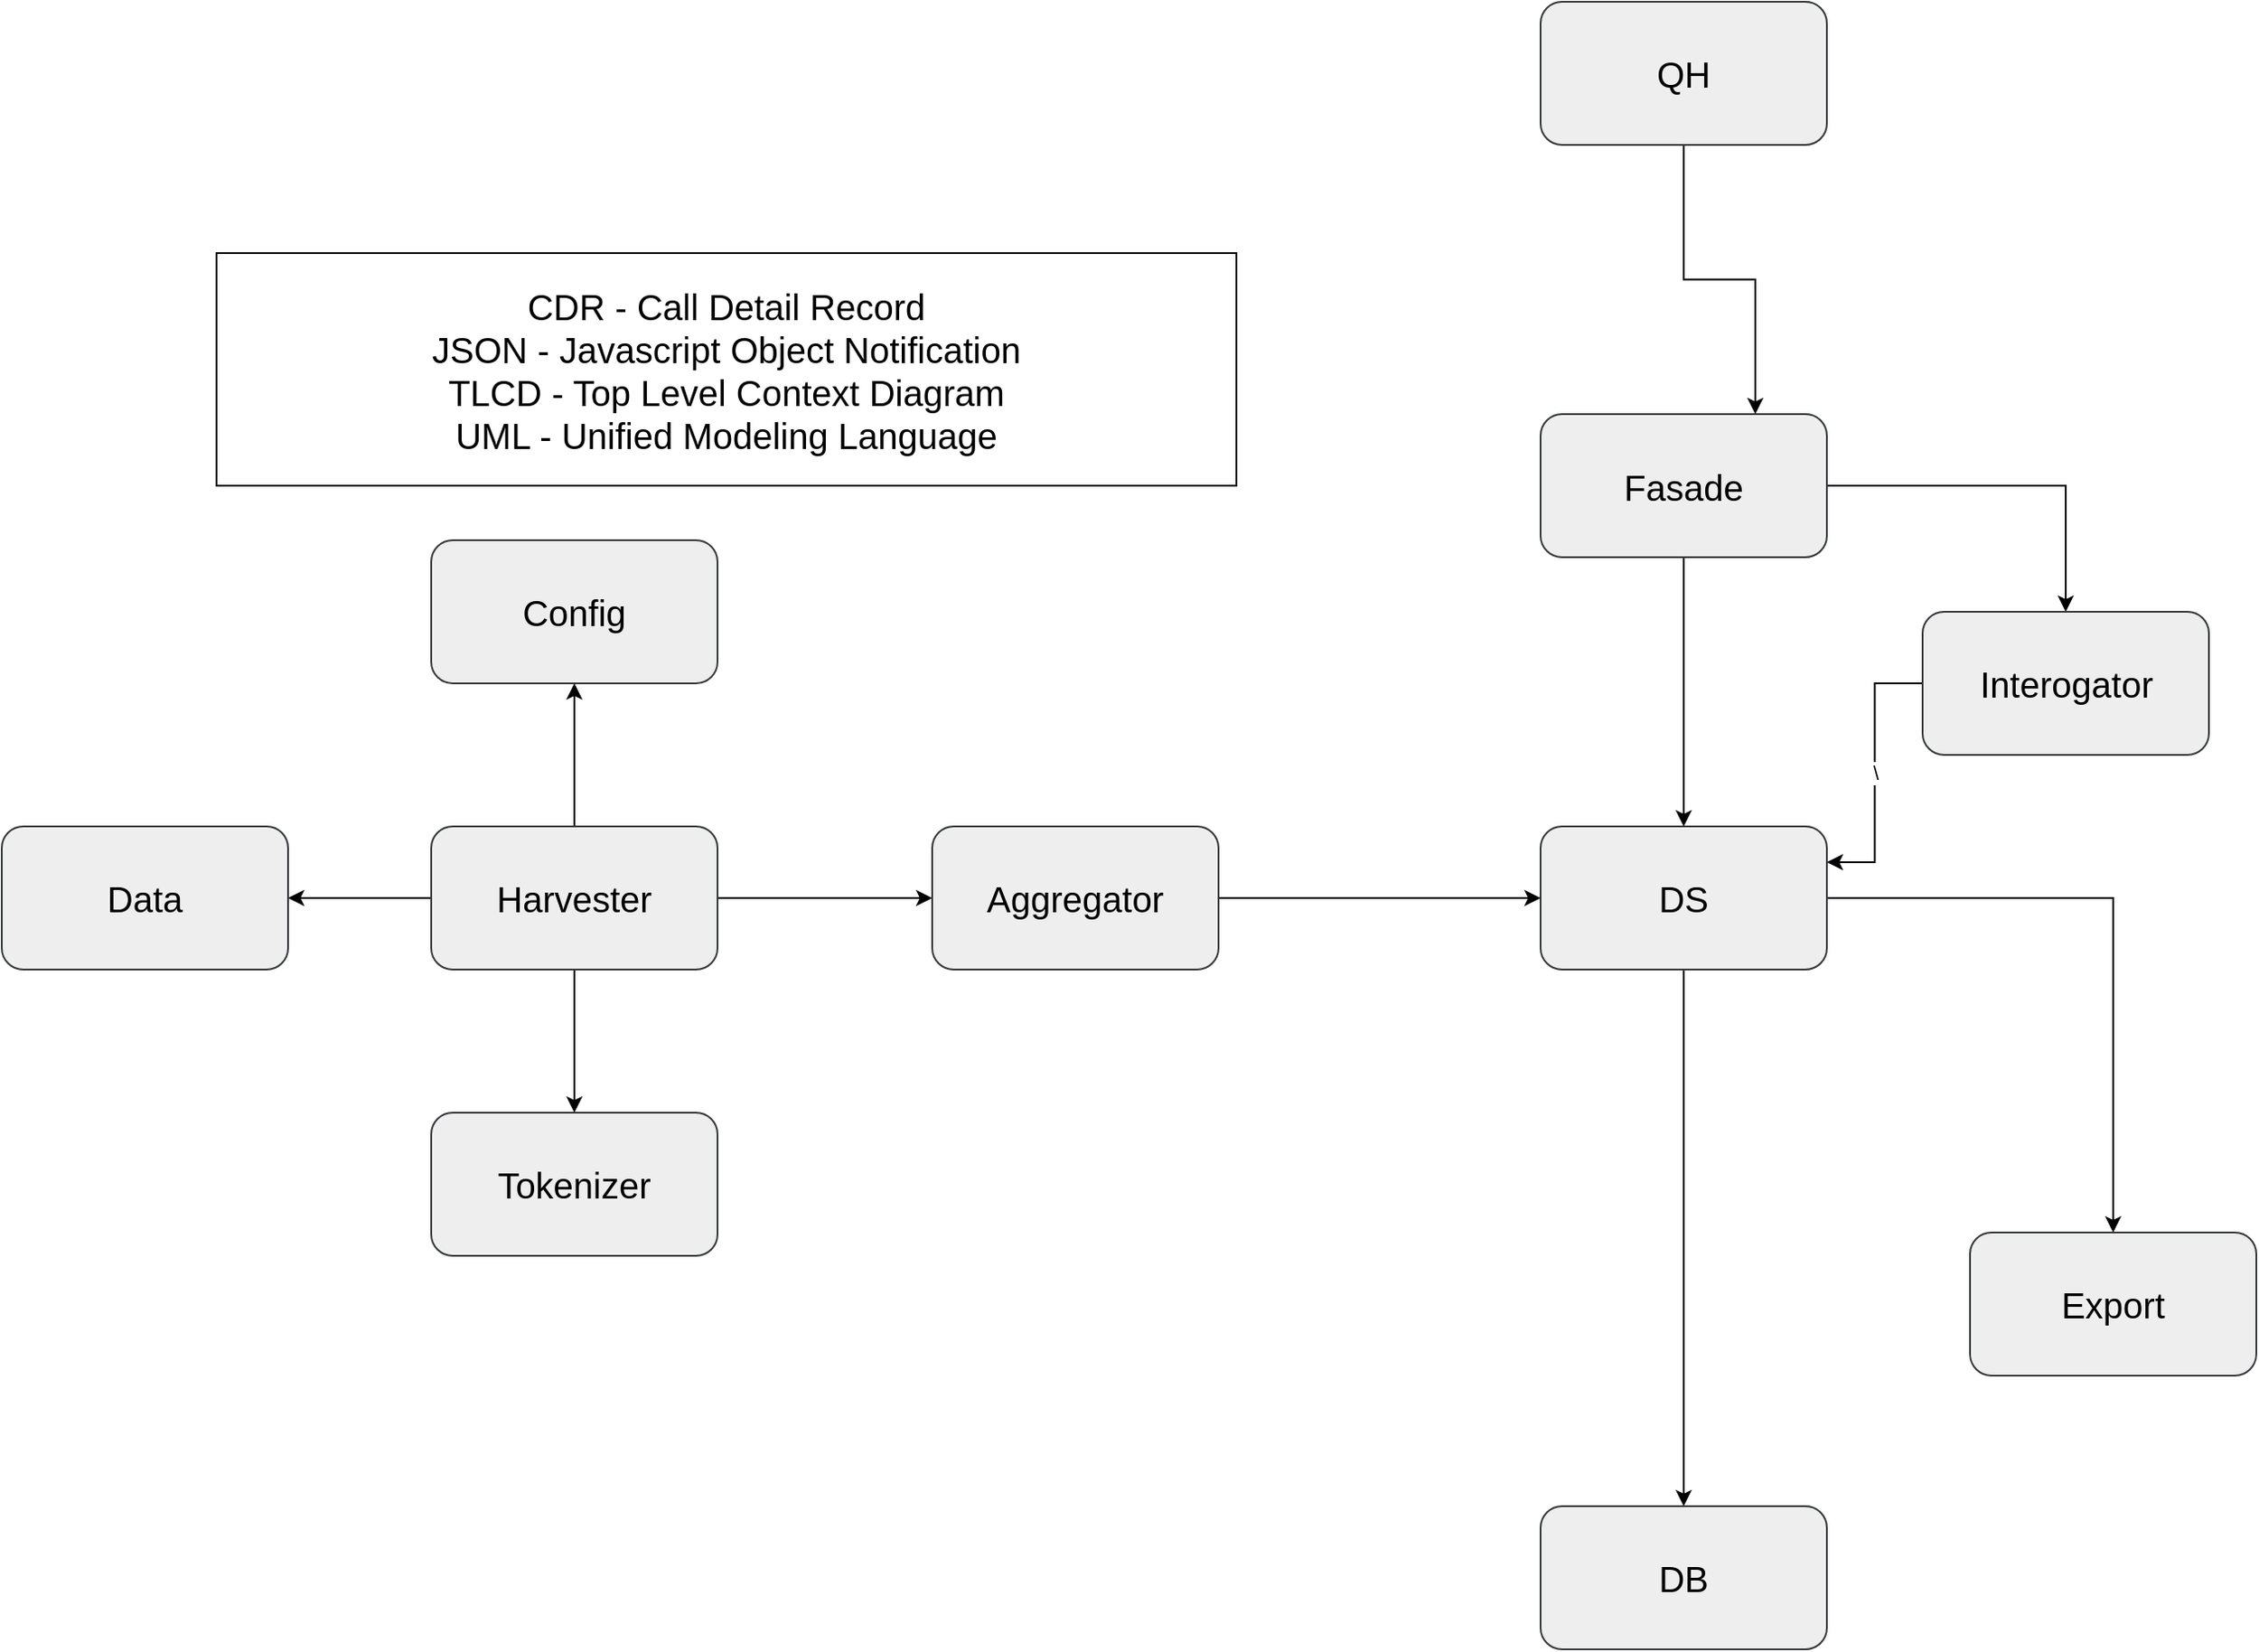 <mxfile version="10.8.7" type="device"><diagram name="Page-1" id="c4acf3e9-155e-7222-9cf6-157b1a14988f"><mxGraphModel dx="1540" dy="2213" grid="1" gridSize="10" guides="1" tooltips="1" connect="1" arrows="1" fold="1" page="1" pageScale="1" pageWidth="850" pageHeight="1100" background="#ffffff" math="0" shadow="0"><root><mxCell id="0"/><mxCell id="1" parent="0"/><mxCell id="CDUE5Ka73fFvY2syXUC6-2" value="Tokenizer" style="rounded=1;whiteSpace=wrap;html=1;fillColor=#eeeeee;strokeColor=#36393d;fontSize=20;" parent="1" vertex="1"><mxGeometry x="280" y="480" width="160" height="80" as="geometry"/></mxCell><mxCell id="LvqszopkCcRIiofOi7eg-8" value="" style="edgeStyle=orthogonalEdgeStyle;rounded=0;orthogonalLoop=1;jettySize=auto;html=1;" parent="1" source="CDUE5Ka73fFvY2syXUC6-3" target="CDUE5Ka73fFvY2syXUC6-4" edge="1"><mxGeometry relative="1" as="geometry"/></mxCell><mxCell id="KfH5ZnUst1ajxvOMzvy2-1" value="" style="edgeStyle=orthogonalEdgeStyle;rounded=0;orthogonalLoop=1;jettySize=auto;html=1;" edge="1" parent="1" source="CDUE5Ka73fFvY2syXUC6-3" target="LvqszopkCcRIiofOi7eg-9"><mxGeometry relative="1" as="geometry"/></mxCell><mxCell id="CDUE5Ka73fFvY2syXUC6-3" value="DS" style="rounded=1;whiteSpace=wrap;html=1;fillColor=#eeeeee;strokeColor=#36393d;fontSize=20;" parent="1" vertex="1"><mxGeometry x="900" y="320" width="160" height="80" as="geometry"/></mxCell><mxCell id="CDUE5Ka73fFvY2syXUC6-4" value="DB" style="rounded=1;whiteSpace=wrap;html=1;fillColor=#eeeeee;strokeColor=#36393d;fontSize=20;" parent="1" vertex="1"><mxGeometry x="900" y="700" width="160" height="80" as="geometry"/></mxCell><mxCell id="CDUE5Ka73fFvY2syXUC6-5" value="Config" style="rounded=1;whiteSpace=wrap;html=1;fillColor=#eeeeee;strokeColor=#36393d;fontSize=20;" parent="1" vertex="1"><mxGeometry x="280" y="160" width="160" height="80" as="geometry"/></mxCell><mxCell id="LvqszopkCcRIiofOi7eg-3" value="" style="edgeStyle=orthogonalEdgeStyle;rounded=0;orthogonalLoop=1;jettySize=auto;html=1;" parent="1" source="CDUE5Ka73fFvY2syXUC6-6" target="LvqszopkCcRIiofOi7eg-1" edge="1"><mxGeometry relative="1" as="geometry"/></mxCell><mxCell id="LvqszopkCcRIiofOi7eg-4" value="" style="edgeStyle=orthogonalEdgeStyle;rounded=0;orthogonalLoop=1;jettySize=auto;html=1;" parent="1" source="CDUE5Ka73fFvY2syXUC6-6" target="CDUE5Ka73fFvY2syXUC6-5" edge="1"><mxGeometry relative="1" as="geometry"/></mxCell><mxCell id="LvqszopkCcRIiofOi7eg-5" value="" style="edgeStyle=orthogonalEdgeStyle;rounded=0;orthogonalLoop=1;jettySize=auto;html=1;" parent="1" source="CDUE5Ka73fFvY2syXUC6-6" target="CDUE5Ka73fFvY2syXUC6-2" edge="1"><mxGeometry relative="1" as="geometry"/></mxCell><mxCell id="LvqszopkCcRIiofOi7eg-6" value="" style="edgeStyle=orthogonalEdgeStyle;rounded=0;orthogonalLoop=1;jettySize=auto;html=1;" parent="1" source="CDUE5Ka73fFvY2syXUC6-6" target="CDUE5Ka73fFvY2syXUC6-7" edge="1"><mxGeometry relative="1" as="geometry"/></mxCell><mxCell id="CDUE5Ka73fFvY2syXUC6-6" value="Harvester" style="rounded=1;whiteSpace=wrap;html=1;fillColor=#eeeeee;strokeColor=#36393d;fontSize=20;" parent="1" vertex="1"><mxGeometry x="280" y="320" width="160" height="80" as="geometry"/></mxCell><mxCell id="LvqszopkCcRIiofOi7eg-7" value="" style="edgeStyle=orthogonalEdgeStyle;rounded=0;orthogonalLoop=1;jettySize=auto;html=1;" parent="1" source="CDUE5Ka73fFvY2syXUC6-7" target="CDUE5Ka73fFvY2syXUC6-3" edge="1"><mxGeometry relative="1" as="geometry"/></mxCell><mxCell id="CDUE5Ka73fFvY2syXUC6-7" value="Aggregator" style="rounded=1;whiteSpace=wrap;html=1;fillColor=#eeeeee;strokeColor=#36393d;fontSize=20;" parent="1" vertex="1"><mxGeometry x="560" y="320" width="160" height="80" as="geometry"/></mxCell><mxCell id="CDUE5Ka73fFvY2syXUC6-8" value="&lt;div style=&quot;font-size: 20px;&quot;&gt;CDR - Call Detail Record&lt;/div&gt;&lt;div style=&quot;font-size: 20px;&quot;&gt;JSON - Javascript Object Notification&lt;/div&gt;&lt;div style=&quot;font-size: 20px;&quot;&gt;TLCD - Top Level Context Diagram&lt;/div&gt;&lt;div style=&quot;font-size: 20px;&quot;&gt;UML - Unified Modeling Language&lt;br style=&quot;font-size: 20px;&quot;&gt;&lt;/div&gt;" style="rounded=0;whiteSpace=wrap;html=1;fontSize=20;" parent="1" vertex="1"><mxGeometry x="160" y="-0.5" width="570" height="130" as="geometry"/></mxCell><mxCell id="LvqszopkCcRIiofOi7eg-1" value="Data" style="rounded=1;whiteSpace=wrap;html=1;fillColor=#eeeeee;strokeColor=#36393d;fontSize=20;" parent="1" vertex="1"><mxGeometry x="40" y="320" width="160" height="80" as="geometry"/></mxCell><mxCell id="LvqszopkCcRIiofOi7eg-9" value="Export" style="rounded=1;whiteSpace=wrap;html=1;fillColor=#eeeeee;strokeColor=#36393d;fontSize=20;" parent="1" vertex="1"><mxGeometry x="1140" y="547" width="160" height="80" as="geometry"/></mxCell><mxCell id="KfH5ZnUst1ajxvOMzvy2-11" value="" style="edgeStyle=orthogonalEdgeStyle;rounded=0;orthogonalLoop=1;jettySize=auto;html=1;entryX=0.5;entryY=0;entryDx=0;entryDy=0;" edge="1" parent="1" source="KfH5ZnUst1ajxvOMzvy2-7" target="CDUE5Ka73fFvY2syXUC6-3"><mxGeometry relative="1" as="geometry"><mxPoint x="980" y="249.5" as="targetPoint"/></mxGeometry></mxCell><mxCell id="KfH5ZnUst1ajxvOMzvy2-20" value="" style="edgeStyle=orthogonalEdgeStyle;rounded=0;orthogonalLoop=1;jettySize=auto;html=1;" edge="1" parent="1" source="KfH5ZnUst1ajxvOMzvy2-7" target="KfH5ZnUst1ajxvOMzvy2-19"><mxGeometry relative="1" as="geometry"/></mxCell><mxCell id="KfH5ZnUst1ajxvOMzvy2-7" value="Fasade" style="rounded=1;whiteSpace=wrap;html=1;fillColor=#eeeeee;strokeColor=#36393d;fontSize=20;" vertex="1" parent="1"><mxGeometry x="900" y="89.5" width="160" height="80" as="geometry"/></mxCell><mxCell id="KfH5ZnUst1ajxvOMzvy2-22" value="\" style="edgeStyle=orthogonalEdgeStyle;rounded=0;orthogonalLoop=1;jettySize=auto;html=1;entryX=1;entryY=0.25;entryDx=0;entryDy=0;" edge="1" parent="1" source="KfH5ZnUst1ajxvOMzvy2-19" target="CDUE5Ka73fFvY2syXUC6-3"><mxGeometry relative="1" as="geometry"><mxPoint x="1273.333" y="280" as="targetPoint"/></mxGeometry></mxCell><mxCell id="KfH5ZnUst1ajxvOMzvy2-19" value="Interogator" style="rounded=1;whiteSpace=wrap;html=1;fillColor=#eeeeee;strokeColor=#36393d;fontSize=20;" vertex="1" parent="1"><mxGeometry x="1113.5" y="200" width="160" height="80" as="geometry"/></mxCell><mxCell id="KfH5ZnUst1ajxvOMzvy2-25" value="" style="edgeStyle=orthogonalEdgeStyle;rounded=0;orthogonalLoop=1;jettySize=auto;html=1;entryX=0.75;entryY=0;entryDx=0;entryDy=0;" edge="1" parent="1" source="KfH5ZnUst1ajxvOMzvy2-23" target="KfH5ZnUst1ajxvOMzvy2-7"><mxGeometry relative="1" as="geometry"><mxPoint x="1160" y="-3" as="targetPoint"/></mxGeometry></mxCell><mxCell id="KfH5ZnUst1ajxvOMzvy2-23" value="QH" style="rounded=1;whiteSpace=wrap;html=1;fillColor=#eeeeee;strokeColor=#36393d;fontSize=20;" vertex="1" parent="1"><mxGeometry x="900" y="-141" width="160" height="80" as="geometry"/></mxCell></root></mxGraphModel></diagram></mxfile>